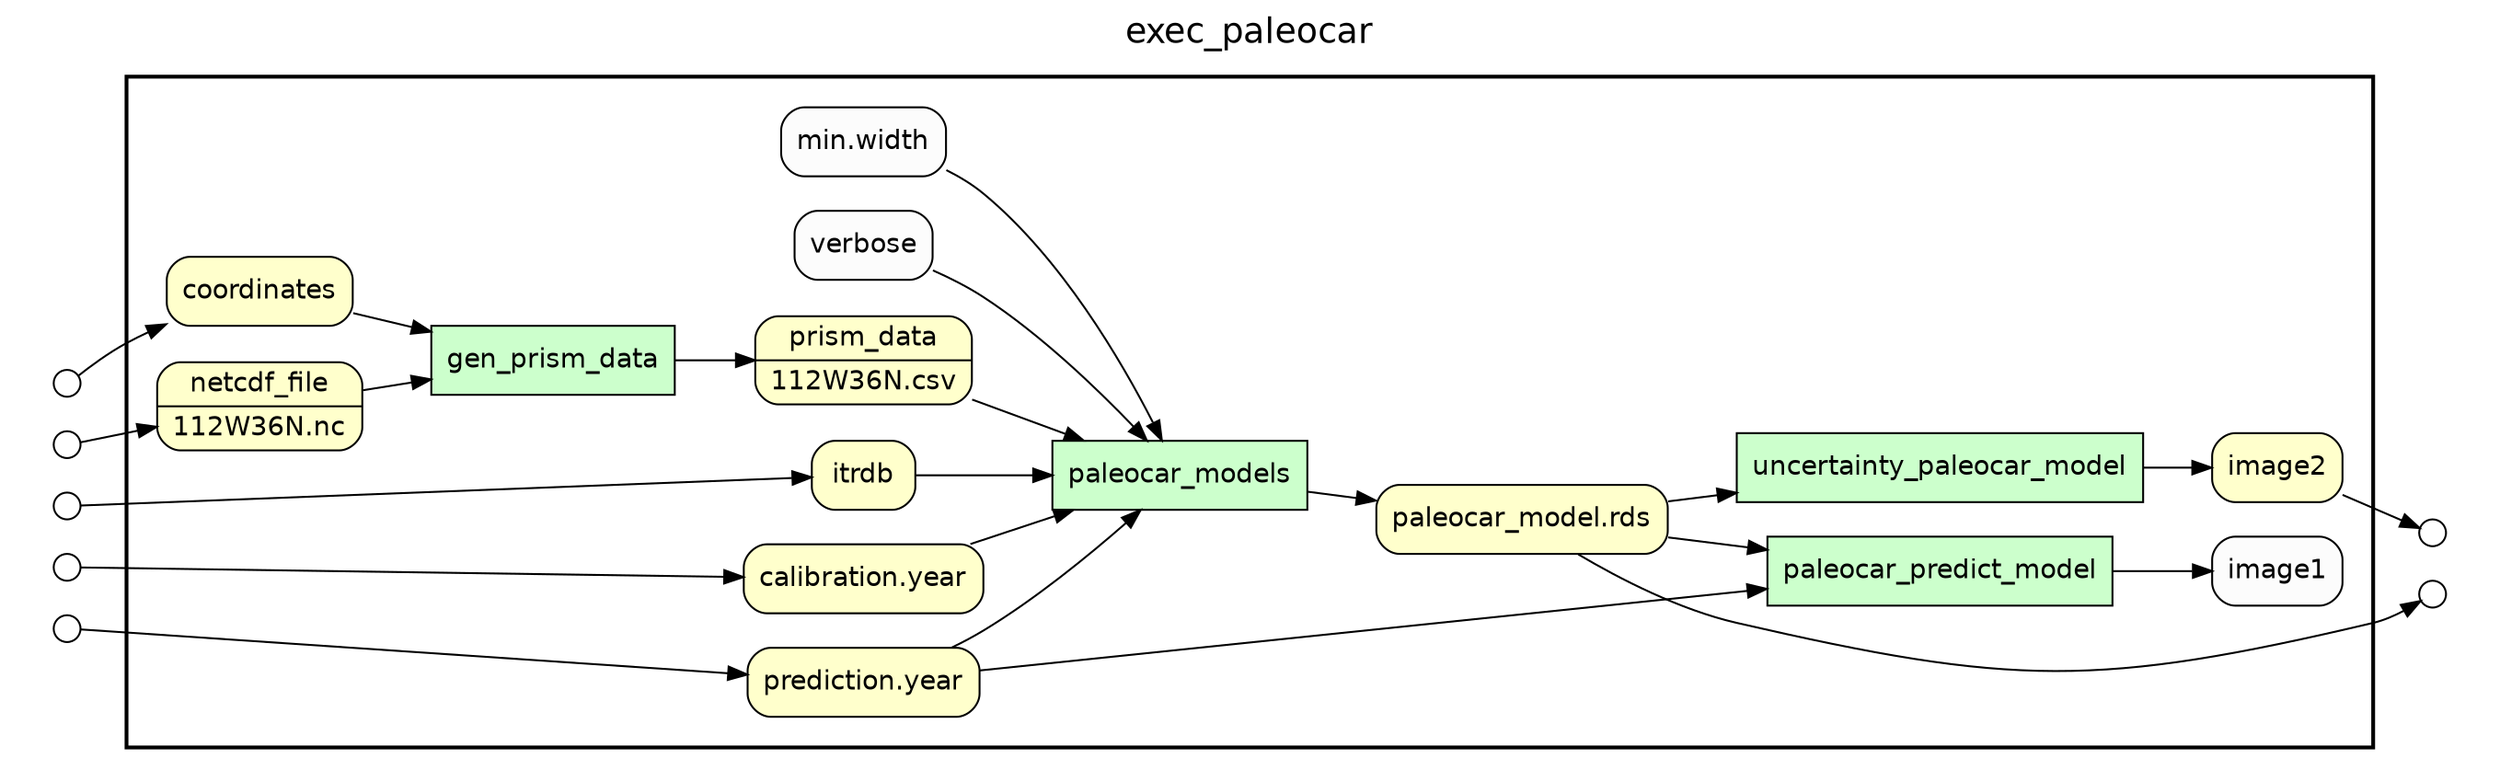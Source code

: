 digraph Workflow {
rankdir=LR
fontname=Helvetica; fontsize=18; labelloc=t
label=exec_paleocar
subgraph cluster_workflow_box_outer { label=""; color=black; penwidth=2
subgraph cluster_workflow_box_inner { label=""; penwidth=0
node[shape=box style=filled fillcolor="#CCFFCC" peripheries=1 fontname=Helvetica]
gen_prism_data
paleocar_models
paleocar_predict_model
uncertainty_paleocar_model
node[shape=box style="rounded,filled" fillcolor="#FFFFCC" peripheries=1 fontname=Helvetica]
"paleocar_model.rds"
image2
coordinates
netcdf_file [shape=record rankdir=LR label="{{<f0> netcdf_file |<f1> 112W36N.nc}}"];
itrdb
prism_data [shape=record rankdir=LR label="{{<f0> prism_data |<f1> 112W36N.csv}}"];
"calibration.year"
"prediction.year"
node[shape=box style="rounded,filled" fillcolor="#FCFCFC" peripheries=1 fontname=Helvetica]
gen_prism_data -> prism_data
coordinates -> gen_prism_data
netcdf_file -> gen_prism_data
paleocar_models -> "paleocar_model.rds"
itrdb -> paleocar_models
prism_data -> paleocar_models
"calibration.year" -> paleocar_models
"prediction.year" -> paleocar_models
"min.width" -> paleocar_models
verbose -> paleocar_models
paleocar_predict_model -> image1
"paleocar_model.rds" -> paleocar_predict_model
"prediction.year" -> paleocar_predict_model
uncertainty_paleocar_model -> image2
"paleocar_model.rds" -> uncertainty_paleocar_model
}}
subgraph cluster_input_ports_group_outer { label=""; penwidth=0
subgraph cluster_input_ports_group_inner { label=""; penwidth=0
node[shape=circle style="rounded,filled" fillcolor="#FFFFFF" peripheries=1 fontname=Helvetica width=0.2]
coordinates_input_port [label=""]
netcdf_file_input_port [label=""]
itrdb_input_port [label=""]
"calibration.year_input_port" [label=""]
"prediction.year_input_port" [label=""]
}}
subgraph cluster_output_ports_group_outer { label=""; penwidth=0
subgraph cluster_output_ports_group_inner { label=""; penwidth=0
node[shape=circle style="rounded,filled" fillcolor="#FFFFFF" peripheries=1 fontname=Helvetica width=0.2]
"paleocar_model.rds_output_port" [label=""]
image2_output_port [label=""]
}}
coordinates_input_port -> coordinates
netcdf_file_input_port -> netcdf_file
itrdb_input_port -> itrdb
"calibration.year_input_port" -> "calibration.year"
"prediction.year_input_port" -> "prediction.year"
"paleocar_model.rds" -> "paleocar_model.rds_output_port"
image2 -> image2_output_port
}
